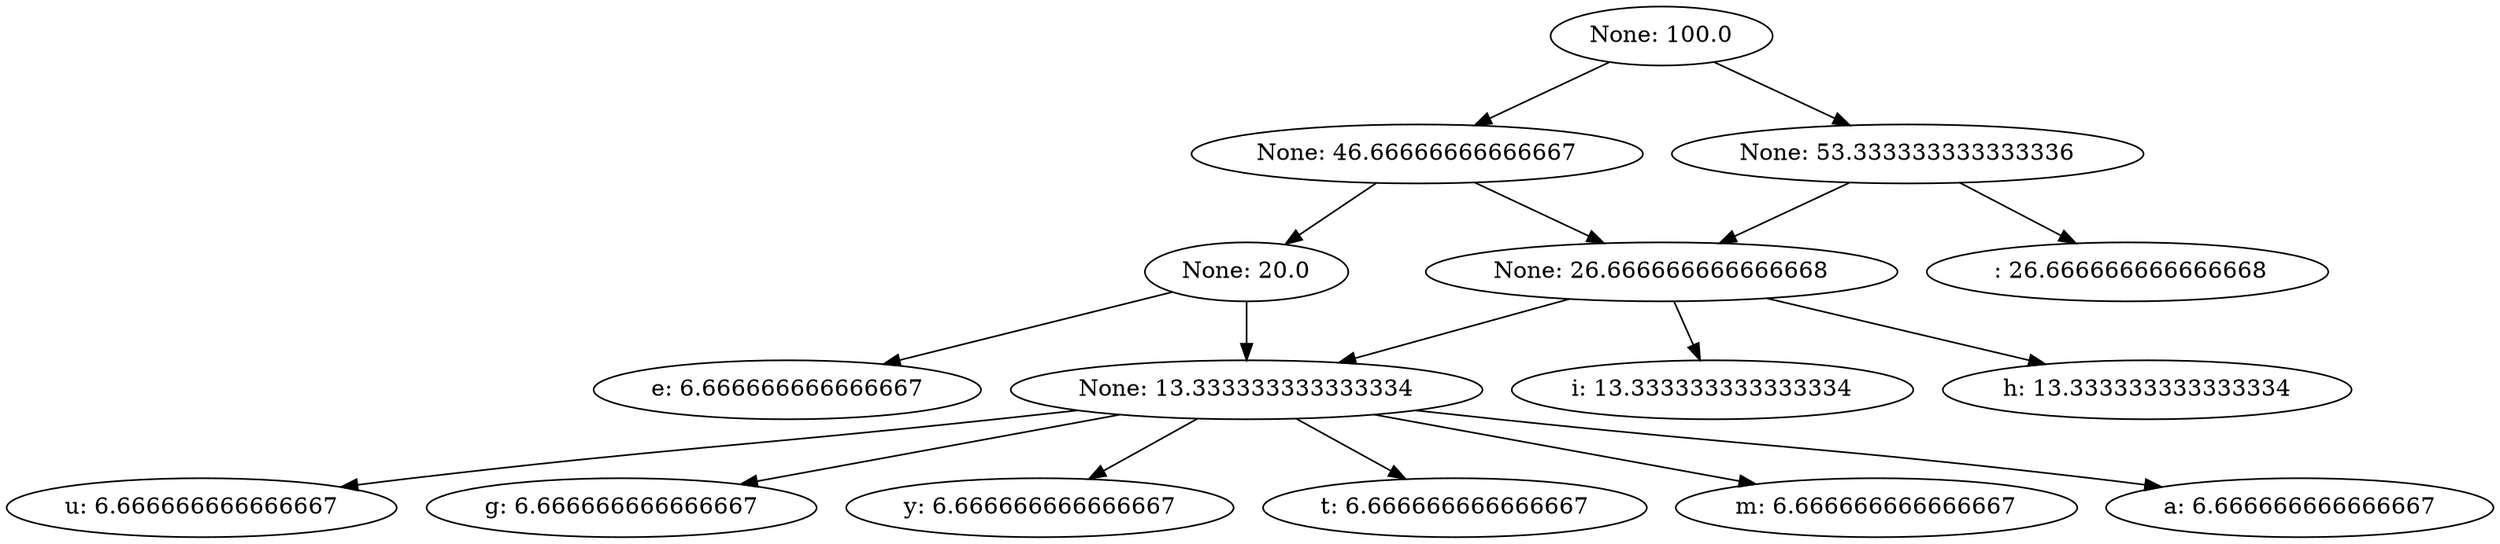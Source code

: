 strict digraph "" {
	"None: 100.0" -> "None: 46.66666666666667";
	"None: 100.0" -> "None: 53.333333333333336";
	"None: 46.66666666666667" -> "None: 20.0";
	"None: 46.66666666666667" -> "None: 26.666666666666668";
	"None: 20.0" -> "e: 6.666666666666667";
	"None: 20.0" -> "None: 13.333333333333334";
	"None: 13.333333333333334" -> "u: 6.666666666666667";
	"None: 13.333333333333334" -> "g: 6.666666666666667";
	"None: 13.333333333333334" -> "y: 6.666666666666667";
	"None: 13.333333333333334" -> "t: 6.666666666666667";
	"None: 13.333333333333334" -> "m: 6.666666666666667";
	"None: 13.333333333333334" -> "a: 6.666666666666667";
	"None: 26.666666666666668" -> "None: 13.333333333333334";
	"None: 26.666666666666668" -> "i: 13.333333333333334";
	"None: 26.666666666666668" -> "h: 13.333333333333334";
	"None: 53.333333333333336" -> "None: 26.666666666666668";
	"None: 53.333333333333336" -> " : 26.666666666666668";
}
